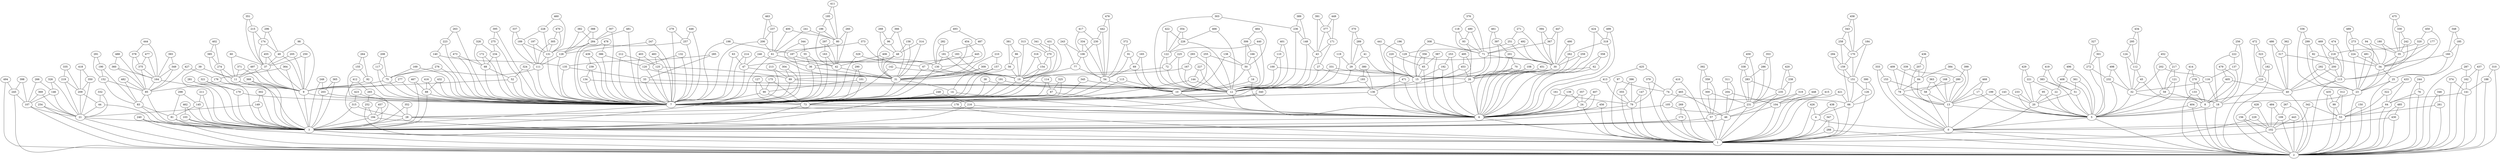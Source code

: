 graph grafoDorogovtsev_500  {
0;
1;
2;
3;
4;
5;
6;
7;
8;
9;
10;
11;
12;
13;
14;
15;
16;
17;
18;
19;
20;
21;
22;
23;
24;
25;
26;
27;
28;
29;
30;
31;
32;
33;
34;
35;
36;
37;
38;
39;
40;
41;
42;
43;
44;
45;
46;
47;
48;
49;
50;
51;
52;
53;
54;
55;
56;
57;
58;
59;
60;
61;
62;
63;
64;
65;
66;
67;
68;
69;
70;
71;
72;
73;
74;
75;
76;
77;
78;
79;
80;
81;
82;
83;
84;
85;
86;
87;
88;
89;
90;
91;
92;
93;
94;
95;
96;
97;
98;
99;
100;
101;
102;
103;
104;
105;
106;
107;
108;
109;
110;
111;
112;
113;
114;
115;
116;
117;
118;
119;
120;
121;
122;
123;
124;
125;
126;
127;
128;
129;
130;
131;
132;
133;
134;
135;
136;
137;
138;
139;
140;
141;
142;
143;
144;
145;
146;
147;
148;
149;
150;
151;
152;
153;
154;
155;
156;
157;
158;
159;
160;
161;
162;
163;
164;
165;
166;
167;
168;
169;
170;
171;
172;
173;
174;
175;
176;
177;
178;
179;
180;
181;
182;
183;
184;
185;
186;
187;
188;
189;
190;
191;
192;
193;
194;
195;
196;
197;
198;
199;
200;
201;
202;
203;
204;
205;
206;
207;
208;
209;
210;
211;
212;
213;
214;
215;
216;
217;
218;
219;
220;
221;
222;
223;
224;
225;
226;
227;
228;
229;
230;
231;
232;
233;
234;
235;
236;
237;
238;
239;
240;
241;
242;
243;
244;
245;
246;
247;
248;
249;
250;
251;
252;
253;
254;
255;
256;
257;
258;
259;
260;
261;
262;
263;
264;
265;
266;
267;
268;
269;
270;
271;
272;
273;
274;
275;
276;
277;
278;
279;
280;
281;
282;
283;
284;
285;
286;
287;
288;
289;
290;
291;
292;
293;
294;
295;
296;
297;
298;
299;
300;
301;
302;
303;
304;
305;
306;
307;
308;
309;
310;
311;
312;
313;
314;
315;
316;
317;
318;
319;
320;
321;
322;
323;
324;
325;
326;
327;
328;
329;
330;
331;
332;
333;
334;
335;
336;
337;
338;
339;
340;
341;
342;
343;
344;
345;
346;
347;
348;
349;
350;
351;
352;
353;
354;
355;
356;
357;
358;
359;
360;
361;
362;
363;
364;
365;
366;
367;
368;
369;
370;
371;
372;
373;
374;
375;
376;
377;
378;
379;
380;
381;
382;
383;
384;
385;
386;
387;
388;
389;
390;
391;
392;
393;
394;
395;
396;
397;
398;
399;
400;
401;
402;
403;
404;
405;
406;
407;
408;
409;
410;
411;
412;
413;
414;
415;
416;
417;
418;
419;
420;
421;
422;
423;
424;
425;
426;
427;
428;
429;
430;
431;
432;
433;
434;
435;
436;
437;
438;
439;
440;
441;
442;
443;
444;
445;
446;
447;
448;
449;
450;
451;
452;
453;
454;
455;
456;
457;
458;
459;
460;
461;
462;
463;
464;
465;
466;
467;
468;
469;
470;
471;
472;
473;
474;
475;
476;
477;
478;
479;
480;
481;
482;
483;
484;
485;
486;
487;
488;
489;
490;
491;
492;
493;
494;
495;
496;
497;
498;
499;
0 -- 1;
0 -- 2;
1 -- 2;
3 -- 1;
3 -- 2;
4 -- 0;
4 -- 1;
5 -- 0;
5 -- 2;
6 -- 3;
6 -- 1;
7 -- 6;
7 -- 3;
8 -- 5;
8 -- 2;
9 -- 7;
9 -- 3;
10 -- 7;
10 -- 6;
11 -- 9;
11 -- 3;
12 -- 7;
12 -- 6;
13 -- 5;
13 -- 0;
14 -- 7;
14 -- 6;
15 -- 12;
15 -- 6;
16 -- 10;
16 -- 6;
17 -- 13;
17 -- 5;
18 -- 5;
18 -- 2;
19 -- 12;
19 -- 7;
20 -- 5;
20 -- 0;
21 -- 3;
21 -- 2;
22 -- 20;
22 -- 5;
23 -- 18;
23 -- 2;
24 -- 6;
24 -- 1;
25 -- 23;
25 -- 2;
26 -- 12;
26 -- 6;
27 -- 26;
27 -- 12;
28 -- 3;
28 -- 1;
29 -- 15;
29 -- 12;
30 -- 15;
30 -- 6;
31 -- 14;
31 -- 7;
32 -- 18;
32 -- 5;
33 -- 12;
33 -- 7;
34 -- 25;
34 -- 23;
35 -- 34;
35 -- 23;
36 -- 31;
36 -- 7;
37 -- 11;
37 -- 9;
38 -- 12;
38 -- 7;
39 -- 11;
39 -- 3;
40 -- 8;
40 -- 2;
41 -- 29;
41 -- 15;
42 -- 31;
42 -- 7;
43 -- 27;
43 -- 12;
44 -- 21;
44 -- 3;
45 -- 32;
45 -- 18;
46 -- 3;
46 -- 1;
47 -- 31;
47 -- 7;
48 -- 36;
48 -- 31;
49 -- 37;
49 -- 9;
50 -- 16;
50 -- 10;
51 -- 20;
51 -- 5;
52 -- 9;
52 -- 7;
53 -- 0;
53 -- 2;
54 -- 10;
54 -- 7;
55 -- 36;
55 -- 7;
56 -- 19;
56 -- 7;
57 -- 3;
57 -- 1;
58 -- 13;
58 -- 0;
59 -- 8;
59 -- 5;
60 -- 37;
60 -- 11;
61 -- 42;
61 -- 7;
62 -- 15;
62 -- 6;
63 -- 47;
63 -- 7;
64 -- 53;
64 -- 2;
65 -- 15;
65 -- 6;
66 -- 4;
66 -- 1;
67 -- 19;
67 -- 7;
68 -- 52;
68 -- 7;
69 -- 54;
69 -- 10;
70 -- 26;
70 -- 6;
71 -- 30;
71 -- 15;
72 -- 19;
72 -- 12;
73 -- 6;
73 -- 3;
74 -- 66;
74 -- 1;
75 -- 9;
75 -- 7;
76 -- 64;
76 -- 2;
77 -- 54;
77 -- 7;
78 -- 13;
78 -- 0;
79 -- 6;
79 -- 1;
80 -- 61;
80 -- 42;
81 -- 3;
81 -- 2;
82 -- 34;
82 -- 23;
83 -- 81;
83 -- 3;
84 -- 78;
84 -- 13;
85 -- 83;
85 -- 3;
86 -- 56;
86 -- 19;
87 -- 7;
87 -- 6;
88 -- 7;
88 -- 3;
89 -- 12;
89 -- 7;
90 -- 73;
90 -- 3;
91 -- 69;
91 -- 54;
92 -- 9;
92 -- 7;
93 -- 71;
93 -- 15;
94 -- 35;
94 -- 23;
95 -- 20;
95 -- 5;
96 -- 48;
96 -- 31;
97 -- 74;
97 -- 1;
98 -- 49;
98 -- 9;
99 -- 53;
99 -- 2;
100 -- 15;
100 -- 12;
101 -- 90;
101 -- 73;
102 -- 1;
102 -- 2;
103 -- 3;
103 -- 2;
104 -- 46;
104 -- 1;
105 -- 46;
105 -- 3;
106 -- 77;
106 -- 54;
107 -- 21;
107 -- 2;
108 -- 26;
108 -- 6;
109 -- 102;
109 -- 2;
110 -- 100;
110 -- 12;
111 -- 75;
111 -- 7;
112 -- 45;
112 -- 32;
113 -- 40;
113 -- 2;
114 -- 87;
114 -- 7;
115 -- 10;
115 -- 7;
116 -- 32;
116 -- 18;
117 -- 75;
117 -- 7;
118 -- 93;
118 -- 71;
119 -- 29;
119 -- 12;
120 -- 31;
120 -- 7;
121 -- 59;
121 -- 5;
122 -- 72;
122 -- 12;
123 -- 40;
123 -- 2;
124 -- 112;
124 -- 32;
125 -- 89;
125 -- 7;
126 -- 66;
126 -- 1;
127 -- 90;
127 -- 73;
128 -- 111;
128 -- 7;
129 -- 30;
129 -- 15;
130 -- 19;
130 -- 7;
131 -- 111;
131 -- 7;
132 -- 120;
132 -- 7;
133 -- 8;
133 -- 2;
134 -- 12;
134 -- 7;
135 -- 33;
135 -- 7;
136 -- 73;
136 -- 6;
137 -- 116;
137 -- 18;
138 -- 50;
138 -- 10;
139 -- 24;
139 -- 6;
140 -- 135;
140 -- 7;
141 -- 64;
141 -- 2;
142 -- 19;
142 -- 7;
143 -- 20;
143 -- 0;
144 -- 12;
144 -- 7;
145 -- 81;
145 -- 3;
146 -- 107;
146 -- 21;
147 -- 79;
147 -- 1;
148 -- 43;
148 -- 12;
149 -- 21;
149 -- 3;
150 -- 53;
150 -- 2;
151 -- 126;
151 -- 66;
152 -- 85;
152 -- 83;
153 -- 58;
153 -- 0;
154 -- 19;
154 -- 7;
155 -- 92;
155 -- 7;
156 -- 102;
156 -- 2;
157 -- 31;
157 -- 7;
158 -- 48;
158 -- 31;
159 -- 151;
159 -- 66;
160 -- 34;
160 -- 25;
161 -- 79;
161 -- 6;
162 -- 141;
162 -- 2;
163 -- 42;
163 -- 7;
164 -- 85;
164 -- 3;
165 -- 69;
165 -- 10;
166 -- 50;
166 -- 10;
167 -- 89;
167 -- 12;
168 -- 58;
168 -- 13;
169 -- 75;
169 -- 7;
170 -- 159;
170 -- 151;
171 -- 43;
171 -- 27;
172 -- 68;
172 -- 7;
173 -- 3;
173 -- 1;
174 -- 49;
174 -- 37;
175 -- 90;
175 -- 73;
176 -- 85;
176 -- 3;
177 -- 35;
177 -- 34;
178 -- 28;
178 -- 1;
179 -- 73;
179 -- 3;
180 -- 35;
180 -- 34;
181 -- 130;
181 -- 19;
182 -- 123;
182 -- 2;
183 -- 67;
183 -- 19;
184 -- 170;
184 -- 151;
185 -- 160;
185 -- 25;
186 -- 80;
186 -- 42;
187 -- 130;
187 -- 7;
188 -- 141;
188 -- 2;
189 -- 131;
189 -- 111;
190 -- 152;
190 -- 83;
191 -- 12;
191 -- 7;
192 -- 15;
192 -- 6;
193 -- 136;
193 -- 73;
194 -- 3;
194 -- 1;
195 -- 186;
195 -- 80;
196 -- 129;
196 -- 15;
197 -- 131;
197 -- 111;
198 -- 187;
198 -- 7;
199 -- 13;
199 -- 5;
200 -- 113;
200 -- 40;
201 -- 70;
201 -- 26;
202 -- 116;
202 -- 32;
203 -- 7;
203 -- 3;
204 -- 104;
204 -- 46;
205 -- 37;
205 -- 9;
206 -- 61;
206 -- 7;
207 -- 84;
207 -- 13;
208 -- 117;
208 -- 75;
209 -- 44;
209 -- 21;
210 -- 157;
210 -- 31;
211 -- 145;
211 -- 3;
212 -- 125;
212 -- 7;
213 -- 89;
213 -- 7;
214 -- 47;
214 -- 7;
215 -- 174;
215 -- 37;
216 -- 6;
216 -- 3;
217 -- 121;
217 -- 59;
218 -- 200;
218 -- 113;
219 -- 209;
219 -- 21;
220 -- 65;
220 -- 6;
221 -- 22;
221 -- 20;
222 -- 137;
222 -- 18;
223 -- 140;
223 -- 7;
224 -- 34;
224 -- 23;
225 -- 72;
225 -- 12;
226 -- 122;
226 -- 12;
227 -- 144;
227 -- 12;
228 -- 189;
228 -- 131;
229 -- 102;
229 -- 1;
230 -- 106;
230 -- 54;
231 -- 57;
231 -- 1;
232 -- 32;
232 -- 5;
233 -- 20;
233 -- 5;
234 -- 68;
234 -- 7;
235 -- 231;
235 -- 1;
236 -- 148;
236 -- 12;
237 -- 206;
237 -- 61;
238 -- 235;
238 -- 231;
239 -- 134;
239 -- 7;
240 -- 3;
240 -- 2;
241 -- 80;
241 -- 61;
242 -- 35;
242 -- 34;
243 -- 106;
243 -- 77;
244 -- 76;
244 -- 2;
245 -- 107;
245 -- 2;
246 -- 47;
246 -- 31;
247 -- 128;
247 -- 7;
248 -- 216;
248 -- 3;
249 -- 203;
249 -- 3;
250 -- 37;
250 -- 9;
251 -- 129;
251 -- 30;
252 -- 194;
252 -- 1;
253 -- 192;
253 -- 6;
254 -- 21;
254 -- 2;
255 -- 50;
255 -- 10;
256 -- 222;
256 -- 18;
257 -- 131;
257 -- 7;
258 -- 170;
258 -- 159;
259 -- 30;
259 -- 6;
260 -- 80;
260 -- 42;
261 -- 53;
261 -- 2;
262 -- 30;
262 -- 6;
263 -- 223;
263 -- 7;
264 -- 155;
264 -- 92;
265 -- 252;
265 -- 194;
266 -- 146;
266 -- 107;
267 -- 109;
267 -- 2;
268 -- 96;
268 -- 48;
269 -- 173;
269 -- 1;
270 -- 154;
270 -- 19;
271 -- 251;
271 -- 30;
272 -- 232;
272 -- 5;
273 -- 224;
273 -- 34;
274 -- 11;
274 -- 9;
275 -- 234;
275 -- 7;
276 -- 75;
276 -- 7;
277 -- 9;
277 -- 7;
278 -- 133;
278 -- 8;
279 -- 257;
279 -- 7;
280 -- 78;
280 -- 13;
281 -- 179;
281 -- 3;
282 -- 181;
282 -- 130;
283 -- 235;
283 -- 231;
284 -- 128;
284 -- 7;
285 -- 135;
285 -- 33;
286 -- 283;
286 -- 231;
287 -- 162;
287 -- 2;
288 -- 1;
288 -- 2;
289 -- 41;
289 -- 29;
290 -- 101;
290 -- 73;
291 -- 190;
291 -- 152;
292 -- 113;
292 -- 40;
293 -- 167;
293 -- 12;
294 -- 159;
294 -- 151;
295 -- 124;
295 -- 112;
296 -- 174;
296 -- 49;
297 -- 163;
297 -- 42;
298 -- 145;
298 -- 81;
299 -- 82;
299 -- 23;
300 -- 231;
300 -- 57;
301 -- 272;
301 -- 5;
302 -- 149;
302 -- 3;
303 -- 236;
303 -- 12;
304 -- 89;
304 -- 7;
305 -- 131;
305 -- 111;
306 -- 166;
306 -- 50;
307 -- 284;
307 -- 7;
308 -- 71;
308 -- 15;
309 -- 31;
309 -- 14;
310 -- 188;
310 -- 2;
311 -- 204;
311 -- 46;
312 -- 99;
312 -- 53;
313 -- 270;
313 -- 19;
314 -- 48;
314 -- 31;
315 -- 28;
315 -- 3;
316 -- 154;
316 -- 19;
317 -- 200;
317 -- 40;
318 -- 262;
318 -- 6;
319 -- 104;
319 -- 46;
320 -- 218;
320 -- 113;
321 -- 179;
321 -- 3;
322 -- 64;
322 -- 53;
323 -- 182;
323 -- 123;
324 -- 52;
324 -- 7;
325 -- 87;
325 -- 7;
326 -- 146;
326 -- 21;
327 -- 301;
327 -- 272;
328 -- 234;
328 -- 68;
329 -- 67;
329 -- 7;
330 -- 242;
330 -- 35;
331 -- 15;
331 -- 12;
332 -- 44;
332 -- 21;
333 -- 153;
333 -- 0;
334 -- 106;
334 -- 54;
335 -- 219;
335 -- 209;
336 -- 299;
336 -- 23;
337 -- 189;
337 -- 111;
338 -- 283;
338 -- 231;
339 -- 280;
339 -- 78;
340 -- 178;
340 -- 28;
341 -- 270;
341 -- 19;
342 -- 53;
342 -- 0;
343 -- 258;
343 -- 170;
344 -- 55;
344 -- 36;
345 -- 10;
345 -- 7;
346 -- 261;
346 -- 2;
347 -- 288;
347 -- 1;
348 -- 185;
348 -- 160;
349 -- 164;
349 -- 85;
350 -- 209;
350 -- 21;
351 -- 215;
351 -- 37;
352 -- 28;
352 -- 3;
353 -- 286;
353 -- 231;
354 -- 226;
354 -- 122;
355 -- 79;
355 -- 1;
356 -- 65;
356 -- 15;
357 -- 24;
357 -- 6;
358 -- 62;
358 -- 6;
359 -- 300;
359 -- 57;
360 -- 164;
360 -- 85;
361 -- 51;
361 -- 5;
362 -- 317;
362 -- 40;
363 -- 58;
363 -- 13;
364 -- 176;
364 -- 3;
365 -- 203;
365 -- 3;
366 -- 96;
366 -- 31;
367 -- 71;
367 -- 30;
368 -- 9;
368 -- 3;
369 -- 107;
369 -- 21;
370 -- 289;
370 -- 29;
371 -- 11;
371 -- 9;
372 -- 91;
372 -- 54;
373 -- 187;
373 -- 130;
374 -- 141;
374 -- 2;
375 -- 164;
375 -- 85;
376 -- 118;
376 -- 71;
377 -- 171;
377 -- 43;
378 -- 375;
378 -- 164;
379 -- 74;
379 -- 1;
380 -- 193;
380 -- 136;
381 -- 86;
381 -- 56;
382 -- 284;
382 -- 128;
383 -- 51;
383 -- 5;
384 -- 84;
384 -- 13;
385 -- 274;
385 -- 11;
386 -- 120;
386 -- 7;
387 -- 65;
387 -- 6;
388 -- 284;
388 -- 128;
389 -- 236;
389 -- 148;
390 -- 126;
390 -- 66;
391 -- 377;
391 -- 43;
392 -- 359;
392 -- 57;
393 -- 349;
393 -- 164;
394 -- 367;
394 -- 30;
395 -- 275;
395 -- 7;
396 -- 355;
396 -- 79;
397 -- 201;
397 -- 26;
398 -- 245;
398 -- 107;
399 -- 280;
399 -- 13;
400 -- 80;
400 -- 61;
401 -- 110;
401 -- 12;
402 -- 385;
402 -- 274;
403 -- 125;
403 -- 7;
404 -- 5;
404 -- 2;
405 -- 40;
405 -- 8;
406 -- 42;
406 -- 31;
407 -- 24;
407 -- 6;
408 -- 22;
408 -- 5;
409 -- 84;
409 -- 78;
410 -- 74;
410 -- 1;
411 -- 195;
411 -- 80;
412 -- 265;
412 -- 194;
413 -- 161;
413 -- 79;
414 -- 278;
414 -- 8;
415 -- 104;
415 -- 1;
416 -- 88;
416 -- 7;
417 -- 230;
417 -- 106;
418 -- 350;
418 -- 209;
419 -- 383;
419 -- 51;
420 -- 238;
420 -- 235;
421 -- 66;
421 -- 1;
422 -- 226;
422 -- 122;
423 -- 315;
423 -- 28;
424 -- 318;
424 -- 6;
425 -- 413;
425 -- 79;
426 -- 4;
426 -- 1;
427 -- 176;
427 -- 85;
428 -- 156;
428 -- 102;
429 -- 221;
429 -- 20;
430 -- 102;
430 -- 2;
431 -- 270;
431 -- 19;
432 -- 88;
432 -- 7;
433 -- 322;
433 -- 64;
434 -- 295;
434 -- 112;
435 -- 99;
435 -- 53;
436 -- 207;
436 -- 84;
437 -- 162;
437 -- 2;
438 -- 4;
438 -- 1;
439 -- 239;
439 -- 7;
440 -- 122;
440 -- 12;
441 -- 129;
441 -- 15;
442 -- 230;
442 -- 54;
443 -- 102;
443 -- 2;
444 -- 378;
444 -- 164;
445 -- 47;
445 -- 31;
446 -- 257;
446 -- 7;
447 -- 367;
447 -- 30;
448 -- 104;
448 -- 1;
449 -- 377;
449 -- 171;
450 -- 320;
450 -- 113;
451 -- 26;
451 -- 6;
452 -- 217;
452 -- 59;
453 -- 26;
453 -- 12;
454 -- 445;
454 -- 31;
455 -- 37;
455 -- 9;
456 -- 6;
456 -- 1;
457 -- 194;
457 -- 3;
458 -- 343;
458 -- 170;
459 -- 338;
459 -- 231;
460 -- 228;
460 -- 131;
461 -- 397;
461 -- 26;
462 -- 103;
462 -- 3;
463 -- 237;
463 -- 206;
464 -- 306;
464 -- 50;
465 -- 105;
465 -- 46;
466 -- 226;
466 -- 12;
467 -- 88;
467 -- 3;
468 -- 17;
468 -- 13;
469 -- 218;
469 -- 200;
470 -- 305;
470 -- 131;
471 -- 136;
471 -- 6;
472 -- 323;
472 -- 123;
473 -- 68;
473 -- 7;
474 -- 218;
474 -- 113;
475 -- 330;
475 -- 35;
476 -- 442;
476 -- 54;
477 -- 375;
477 -- 164;
478 -- 386;
478 -- 7;
479 -- 405;
479 -- 8;
480 -- 93;
480 -- 71;
481 -- 284;
481 -- 7;
482 -- 85;
482 -- 83;
483 -- 125;
483 -- 7;
484 -- 109;
484 -- 102;
485 -- 430;
485 -- 2;
486 -- 317;
486 -- 40;
487 -- 181;
487 -- 130;
488 -- 360;
488 -- 85;
489 -- 273;
489 -- 224;
490 -- 262;
490 -- 30;
491 -- 34;
491 -- 23;
492 -- 71;
492 -- 30;
493 -- 487;
493 -- 130;
494 -- 245;
494 -- 2;
495 -- 453;
495 -- 26;
496 -- 408;
496 -- 5;
497 -- 11;
497 -- 9;
498 -- 232;
498 -- 32;
499 -- 318;
499 -- 6;
}